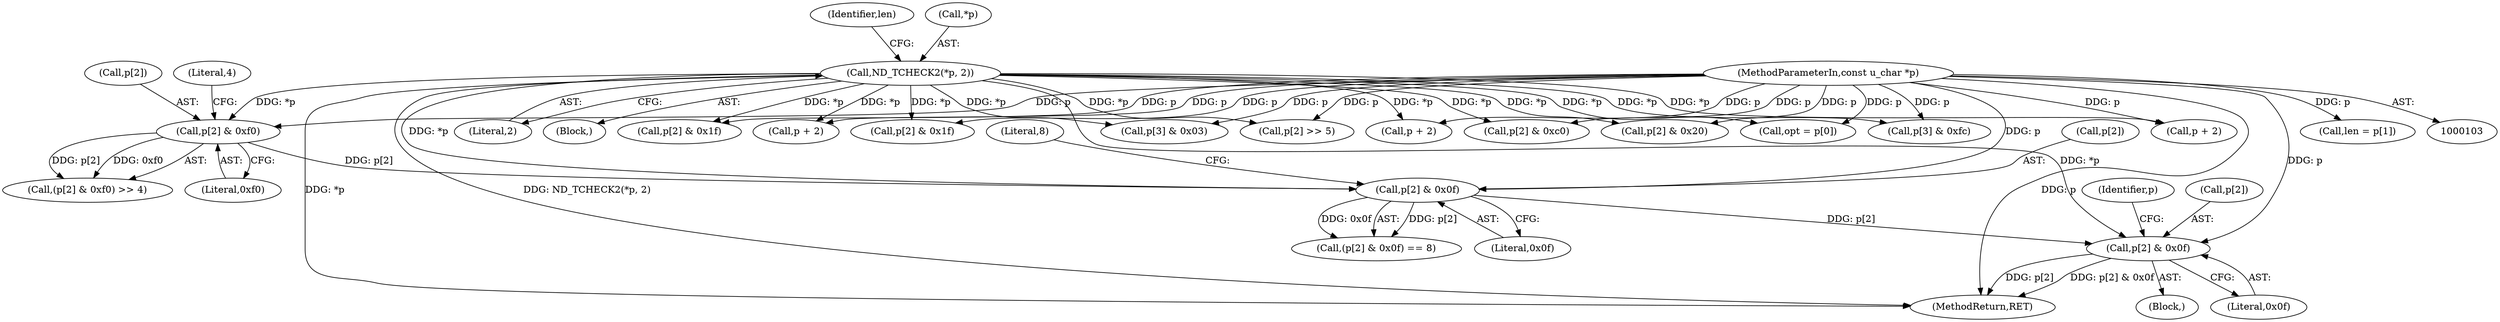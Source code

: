 digraph "0_tcpdump_7029d15f148ef24bb7c6668bc640f5470d085e5a_0@array" {
"1000300" [label="(Call,p[2] & 0x0f)"];
"1000291" [label="(Call,p[2] & 0x0f)"];
"1000282" [label="(Call,p[2] & 0xf0)"];
"1000105" [label="(MethodParameterIn,const u_char *p)"];
"1000116" [label="(Call,ND_TCHECK2(*p, 2))"];
"1000221" [label="(Call,p + 2)"];
"1000313" [label="(Call,p[3] & 0x03)"];
"1000295" [label="(Literal,0x0f)"];
"1000309" [label="(Identifier,p)"];
"1000271" [label="(Call,p + 2)"];
"1000291" [label="(Call,p[2] & 0x0f)"];
"1000307" [label="(Call,p[3] & 0xfc)"];
"1000290" [label="(Call,(p[2] & 0x0f) == 8)"];
"1000281" [label="(Call,(p[2] & 0xf0) >> 4)"];
"1000240" [label="(Call,p[2] & 0x20)"];
"1000286" [label="(Literal,0xf0)"];
"1000283" [label="(Call,p[2])"];
"1000287" [label="(Literal,4)"];
"1000282" [label="(Call,p[2] & 0xf0)"];
"1000201" [label="(Call,p[2] & 0x1f)"];
"1000375" [label="(MethodReturn,RET)"];
"1000116" [label="(Call,ND_TCHECK2(*p, 2))"];
"1000125" [label="(Call,opt = p[0])"];
"1000107" [label="(Block,)"];
"1000105" [label="(MethodParameterIn,const u_char *p)"];
"1000301" [label="(Call,p[2])"];
"1000121" [label="(Identifier,len)"];
"1000120" [label="(Call,len = p[1])"];
"1000299" [label="(Block,)"];
"1000186" [label="(Call,p + 2)"];
"1000304" [label="(Literal,0x0f)"];
"1000117" [label="(Call,*p)"];
"1000300" [label="(Call,p[2] & 0x0f)"];
"1000232" [label="(Call,p[2] & 0xc0)"];
"1000119" [label="(Literal,2)"];
"1000248" [label="(Call,p[2] & 0x1f)"];
"1000196" [label="(Call,p[2] >> 5)"];
"1000292" [label="(Call,p[2])"];
"1000296" [label="(Literal,8)"];
"1000300" -> "1000299"  [label="AST: "];
"1000300" -> "1000304"  [label="CFG: "];
"1000301" -> "1000300"  [label="AST: "];
"1000304" -> "1000300"  [label="AST: "];
"1000309" -> "1000300"  [label="CFG: "];
"1000300" -> "1000375"  [label="DDG: p[2]"];
"1000300" -> "1000375"  [label="DDG: p[2] & 0x0f"];
"1000291" -> "1000300"  [label="DDG: p[2]"];
"1000105" -> "1000300"  [label="DDG: p"];
"1000116" -> "1000300"  [label="DDG: *p"];
"1000291" -> "1000290"  [label="AST: "];
"1000291" -> "1000295"  [label="CFG: "];
"1000292" -> "1000291"  [label="AST: "];
"1000295" -> "1000291"  [label="AST: "];
"1000296" -> "1000291"  [label="CFG: "];
"1000291" -> "1000290"  [label="DDG: p[2]"];
"1000291" -> "1000290"  [label="DDG: 0x0f"];
"1000282" -> "1000291"  [label="DDG: p[2]"];
"1000105" -> "1000291"  [label="DDG: p"];
"1000116" -> "1000291"  [label="DDG: *p"];
"1000282" -> "1000281"  [label="AST: "];
"1000282" -> "1000286"  [label="CFG: "];
"1000283" -> "1000282"  [label="AST: "];
"1000286" -> "1000282"  [label="AST: "];
"1000287" -> "1000282"  [label="CFG: "];
"1000282" -> "1000281"  [label="DDG: p[2]"];
"1000282" -> "1000281"  [label="DDG: 0xf0"];
"1000105" -> "1000282"  [label="DDG: p"];
"1000116" -> "1000282"  [label="DDG: *p"];
"1000105" -> "1000103"  [label="AST: "];
"1000105" -> "1000375"  [label="DDG: p"];
"1000105" -> "1000120"  [label="DDG: p"];
"1000105" -> "1000125"  [label="DDG: p"];
"1000105" -> "1000186"  [label="DDG: p"];
"1000105" -> "1000196"  [label="DDG: p"];
"1000105" -> "1000201"  [label="DDG: p"];
"1000105" -> "1000221"  [label="DDG: p"];
"1000105" -> "1000232"  [label="DDG: p"];
"1000105" -> "1000240"  [label="DDG: p"];
"1000105" -> "1000248"  [label="DDG: p"];
"1000105" -> "1000271"  [label="DDG: p"];
"1000105" -> "1000307"  [label="DDG: p"];
"1000105" -> "1000313"  [label="DDG: p"];
"1000116" -> "1000107"  [label="AST: "];
"1000116" -> "1000119"  [label="CFG: "];
"1000117" -> "1000116"  [label="AST: "];
"1000119" -> "1000116"  [label="AST: "];
"1000121" -> "1000116"  [label="CFG: "];
"1000116" -> "1000375"  [label="DDG: *p"];
"1000116" -> "1000375"  [label="DDG: ND_TCHECK2(*p, 2)"];
"1000116" -> "1000125"  [label="DDG: *p"];
"1000116" -> "1000186"  [label="DDG: *p"];
"1000116" -> "1000196"  [label="DDG: *p"];
"1000116" -> "1000201"  [label="DDG: *p"];
"1000116" -> "1000221"  [label="DDG: *p"];
"1000116" -> "1000232"  [label="DDG: *p"];
"1000116" -> "1000240"  [label="DDG: *p"];
"1000116" -> "1000248"  [label="DDG: *p"];
"1000116" -> "1000271"  [label="DDG: *p"];
"1000116" -> "1000307"  [label="DDG: *p"];
"1000116" -> "1000313"  [label="DDG: *p"];
}
